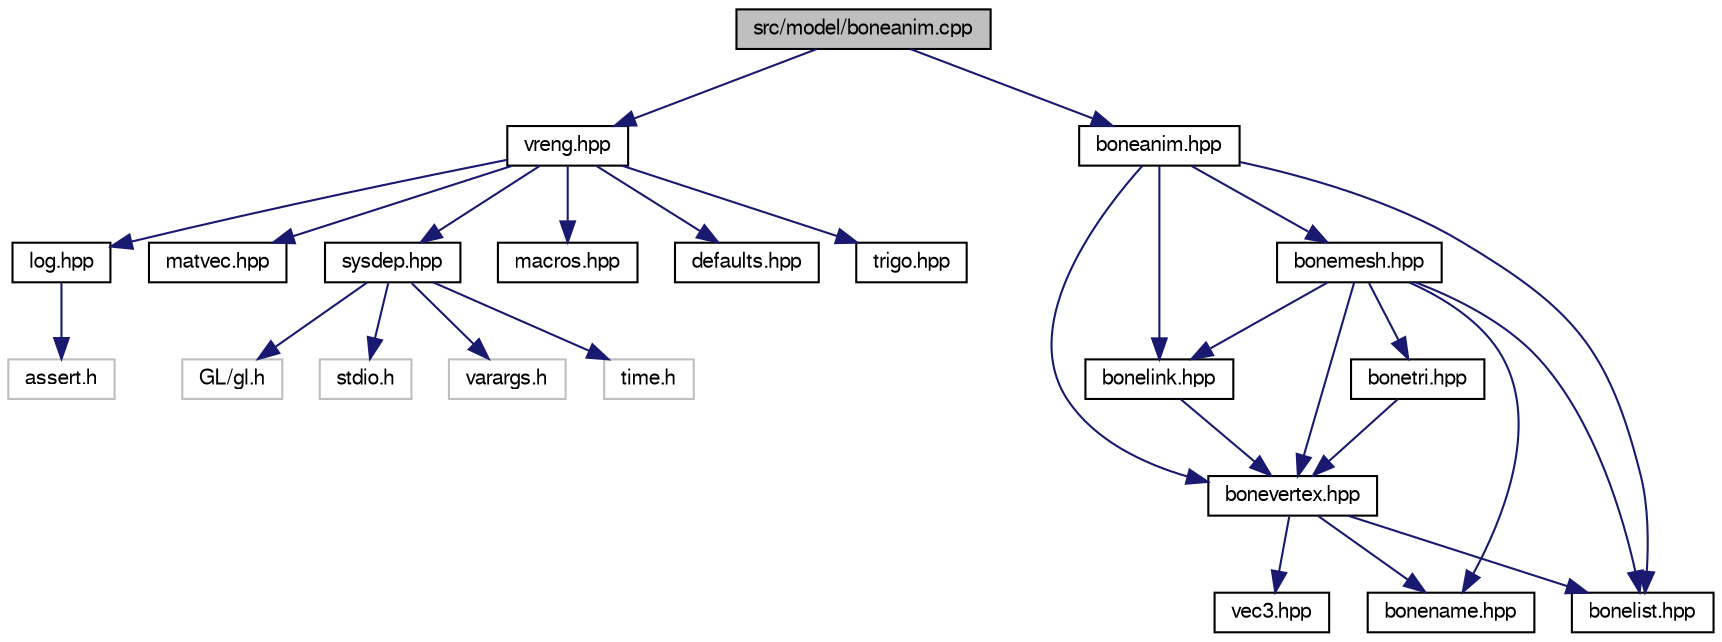 digraph "src/model/boneanim.cpp"
{
 // LATEX_PDF_SIZE
  bgcolor="transparent";
  edge [fontname="FreeSans",fontsize="10",labelfontname="FreeSans",labelfontsize="10"];
  node [fontname="FreeSans",fontsize="10",shape=record];
  Node1 [label="src/model/boneanim.cpp",height=0.2,width=0.4,color="black", fillcolor="grey75", style="filled", fontcolor="black",tooltip=" "];
  Node1 -> Node2 [color="midnightblue",fontsize="10",style="solid",fontname="FreeSans"];
  Node2 [label="vreng.hpp",height=0.2,width=0.4,color="black",URL="$a00143.html",tooltip=" "];
  Node2 -> Node3 [color="midnightblue",fontsize="10",style="solid",fontname="FreeSans"];
  Node3 [label="sysdep.hpp",height=0.2,width=0.4,color="black",URL="$a00182.html",tooltip=" "];
  Node3 -> Node4 [color="midnightblue",fontsize="10",style="solid",fontname="FreeSans"];
  Node4 [label="stdio.h",height=0.2,width=0.4,color="grey75",tooltip=" "];
  Node3 -> Node5 [color="midnightblue",fontsize="10",style="solid",fontname="FreeSans"];
  Node5 [label="varargs.h",height=0.2,width=0.4,color="grey75",tooltip=" "];
  Node3 -> Node6 [color="midnightblue",fontsize="10",style="solid",fontname="FreeSans"];
  Node6 [label="time.h",height=0.2,width=0.4,color="grey75",tooltip=" "];
  Node3 -> Node7 [color="midnightblue",fontsize="10",style="solid",fontname="FreeSans"];
  Node7 [label="GL/gl.h",height=0.2,width=0.4,color="grey75",tooltip=" "];
  Node2 -> Node8 [color="midnightblue",fontsize="10",style="solid",fontname="FreeSans"];
  Node8 [label="macros.hpp",height=0.2,width=0.4,color="black",URL="$a00047.html",tooltip=" "];
  Node2 -> Node9 [color="midnightblue",fontsize="10",style="solid",fontname="FreeSans"];
  Node9 [label="defaults.hpp",height=0.2,width=0.4,color="black",URL="$a00014.html",tooltip=" "];
  Node2 -> Node10 [color="midnightblue",fontsize="10",style="solid",fontname="FreeSans"];
  Node10 [label="trigo.hpp",height=0.2,width=0.4,color="black",URL="$a00119.html",tooltip=" "];
  Node2 -> Node11 [color="midnightblue",fontsize="10",style="solid",fontname="FreeSans"];
  Node11 [label="log.hpp",height=0.2,width=0.4,color="black",URL="$a00044.html",tooltip=" "];
  Node11 -> Node12 [color="midnightblue",fontsize="10",style="solid",fontname="FreeSans"];
  Node12 [label="assert.h",height=0.2,width=0.4,color="grey75",tooltip=" "];
  Node2 -> Node13 [color="midnightblue",fontsize="10",style="solid",fontname="FreeSans"];
  Node13 [label="matvec.hpp",height=0.2,width=0.4,color="black",URL="$a00053.html",tooltip=" "];
  Node1 -> Node14 [color="midnightblue",fontsize="10",style="solid",fontname="FreeSans"];
  Node14 [label="boneanim.hpp",height=0.2,width=0.4,color="black",URL="$a01118.html",tooltip=" "];
  Node14 -> Node15 [color="midnightblue",fontsize="10",style="solid",fontname="FreeSans"];
  Node15 [label="bonelist.hpp",height=0.2,width=0.4,color="black",URL="$a01127.html",tooltip=" "];
  Node14 -> Node16 [color="midnightblue",fontsize="10",style="solid",fontname="FreeSans"];
  Node16 [label="bonevertex.hpp",height=0.2,width=0.4,color="black",URL="$a01151.html",tooltip=" "];
  Node16 -> Node17 [color="midnightblue",fontsize="10",style="solid",fontname="FreeSans"];
  Node17 [label="bonename.hpp",height=0.2,width=0.4,color="black",URL="$a01139.html",tooltip=" "];
  Node16 -> Node18 [color="midnightblue",fontsize="10",style="solid",fontname="FreeSans"];
  Node18 [label="vec3.hpp",height=0.2,width=0.4,color="black",URL="$a01214.html",tooltip=" "];
  Node16 -> Node15 [color="midnightblue",fontsize="10",style="solid",fontname="FreeSans"];
  Node14 -> Node19 [color="midnightblue",fontsize="10",style="solid",fontname="FreeSans"];
  Node19 [label="bonelink.hpp",height=0.2,width=0.4,color="black",URL="$a01124.html",tooltip=" "];
  Node19 -> Node16 [color="midnightblue",fontsize="10",style="solid",fontname="FreeSans"];
  Node14 -> Node20 [color="midnightblue",fontsize="10",style="solid",fontname="FreeSans"];
  Node20 [label="bonemesh.hpp",height=0.2,width=0.4,color="black",URL="$a01133.html",tooltip=" "];
  Node20 -> Node17 [color="midnightblue",fontsize="10",style="solid",fontname="FreeSans"];
  Node20 -> Node16 [color="midnightblue",fontsize="10",style="solid",fontname="FreeSans"];
  Node20 -> Node21 [color="midnightblue",fontsize="10",style="solid",fontname="FreeSans"];
  Node21 [label="bonetri.hpp",height=0.2,width=0.4,color="black",URL="$a01145.html",tooltip=" "];
  Node21 -> Node16 [color="midnightblue",fontsize="10",style="solid",fontname="FreeSans"];
  Node20 -> Node19 [color="midnightblue",fontsize="10",style="solid",fontname="FreeSans"];
  Node20 -> Node15 [color="midnightblue",fontsize="10",style="solid",fontname="FreeSans"];
}
